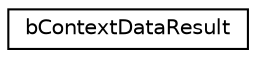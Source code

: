 digraph G
{
  edge [fontname="Helvetica",fontsize="10",labelfontname="Helvetica",labelfontsize="10"];
  node [fontname="Helvetica",fontsize="10",shape=record];
  rankdir=LR;
  Node1 [label="bContextDataResult",height=0.2,width=0.4,color="black", fillcolor="white", style="filled",URL="$d5/d8f/structbContextDataResult.html"];
}
